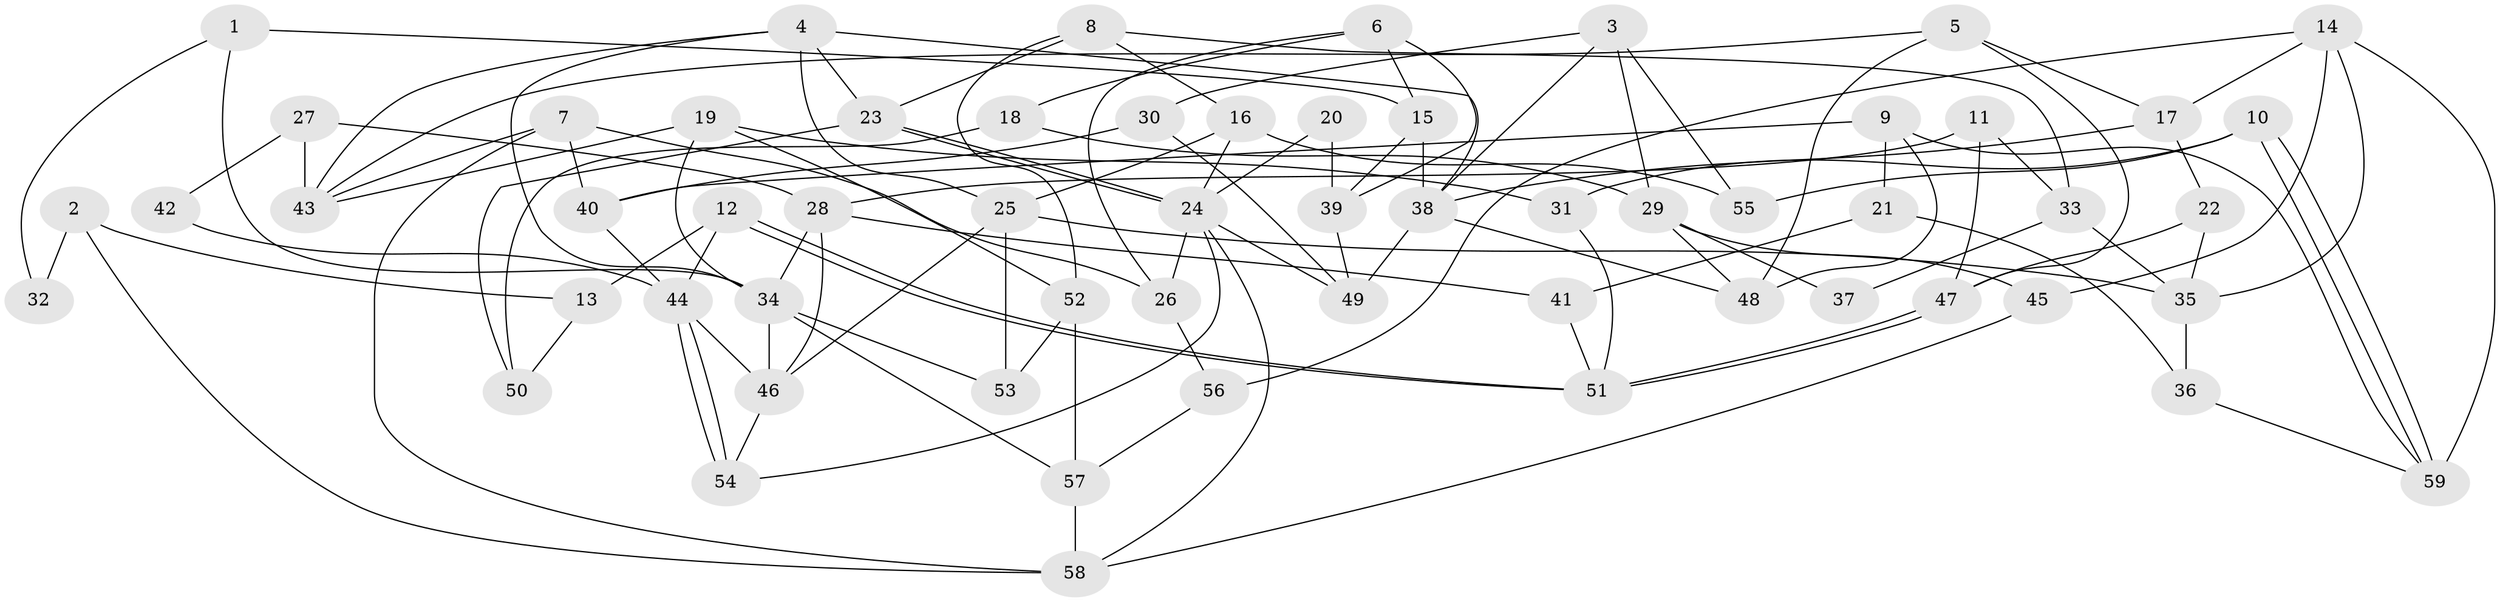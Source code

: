 // coarse degree distribution, {3: 0.14285714285714285, 6: 0.22857142857142856, 5: 0.22857142857142856, 9: 0.02857142857142857, 4: 0.2, 7: 0.05714285714285714, 8: 0.05714285714285714, 2: 0.05714285714285714}
// Generated by graph-tools (version 1.1) at 2025/52/02/27/25 19:52:09]
// undirected, 59 vertices, 118 edges
graph export_dot {
graph [start="1"]
  node [color=gray90,style=filled];
  1;
  2;
  3;
  4;
  5;
  6;
  7;
  8;
  9;
  10;
  11;
  12;
  13;
  14;
  15;
  16;
  17;
  18;
  19;
  20;
  21;
  22;
  23;
  24;
  25;
  26;
  27;
  28;
  29;
  30;
  31;
  32;
  33;
  34;
  35;
  36;
  37;
  38;
  39;
  40;
  41;
  42;
  43;
  44;
  45;
  46;
  47;
  48;
  49;
  50;
  51;
  52;
  53;
  54;
  55;
  56;
  57;
  58;
  59;
  1 -- 15;
  1 -- 34;
  1 -- 32;
  2 -- 13;
  2 -- 58;
  2 -- 32;
  3 -- 38;
  3 -- 30;
  3 -- 29;
  3 -- 55;
  4 -- 43;
  4 -- 23;
  4 -- 25;
  4 -- 34;
  4 -- 38;
  5 -- 43;
  5 -- 47;
  5 -- 17;
  5 -- 48;
  6 -- 26;
  6 -- 15;
  6 -- 18;
  6 -- 39;
  7 -- 58;
  7 -- 26;
  7 -- 40;
  7 -- 43;
  8 -- 16;
  8 -- 33;
  8 -- 23;
  8 -- 52;
  9 -- 40;
  9 -- 21;
  9 -- 48;
  9 -- 59;
  10 -- 55;
  10 -- 59;
  10 -- 59;
  10 -- 31;
  11 -- 28;
  11 -- 47;
  11 -- 33;
  12 -- 44;
  12 -- 51;
  12 -- 51;
  12 -- 13;
  13 -- 50;
  14 -- 17;
  14 -- 59;
  14 -- 35;
  14 -- 45;
  14 -- 56;
  15 -- 39;
  15 -- 38;
  16 -- 24;
  16 -- 25;
  16 -- 55;
  17 -- 38;
  17 -- 22;
  18 -- 29;
  18 -- 50;
  19 -- 52;
  19 -- 31;
  19 -- 34;
  19 -- 43;
  20 -- 39;
  20 -- 24;
  21 -- 36;
  21 -- 41;
  22 -- 35;
  22 -- 47;
  23 -- 24;
  23 -- 24;
  23 -- 50;
  24 -- 58;
  24 -- 26;
  24 -- 49;
  24 -- 54;
  25 -- 46;
  25 -- 35;
  25 -- 53;
  26 -- 56;
  27 -- 28;
  27 -- 43;
  27 -- 42;
  28 -- 46;
  28 -- 34;
  28 -- 41;
  29 -- 48;
  29 -- 37;
  29 -- 45;
  30 -- 40;
  30 -- 49;
  31 -- 51;
  33 -- 35;
  33 -- 37;
  34 -- 46;
  34 -- 53;
  34 -- 57;
  35 -- 36;
  36 -- 59;
  38 -- 48;
  38 -- 49;
  39 -- 49;
  40 -- 44;
  41 -- 51;
  42 -- 44;
  44 -- 54;
  44 -- 54;
  44 -- 46;
  45 -- 58;
  46 -- 54;
  47 -- 51;
  47 -- 51;
  52 -- 53;
  52 -- 57;
  56 -- 57;
  57 -- 58;
}
